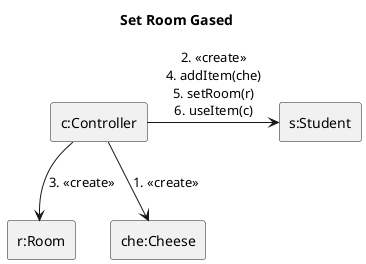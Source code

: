 @startuml cd

title  Set Room Gased

skinparam linestyle ortho
rectangle "r:Room" as r
rectangle "c:Controller" as c
rectangle "che:Cheese" as che
rectangle "s:Student" as s

c --> che: 1. <<create>>
c --> r: 3. <<create>>
c -> s: 2. <<create>>\n4. addItem(che)\n5. setRoom(r)\n6. useItem(c)
' s --> che: 6.1. useItem(s);
' che --> c: 6.1.1. setTimer(t, timerEnd());
' che --> r: 6.1.2. addEffect(POISON);

@enduml
